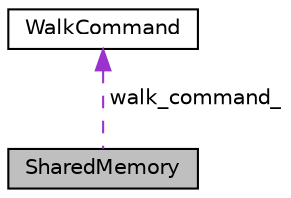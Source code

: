 digraph "SharedMemory"
{
  edge [fontname="Helvetica",fontsize="10",labelfontname="Helvetica",labelfontsize="10"];
  node [fontname="Helvetica",fontsize="10",shape=record];
  Node1 [label="SharedMemory",height=0.2,width=0.4,color="black", fillcolor="grey75", style="filled", fontcolor="black"];
  Node2 -> Node1 [dir="back",color="darkorchid3",fontsize="10",style="dashed",label=" walk_command_" ,fontname="Helvetica"];
  Node2 [label="WalkCommand",height=0.2,width=0.4,color="black", fillcolor="white", style="filled",URL="$structWalkCommand.html",tooltip="Walk command used to control the naoqi motion proxy. "];
}
